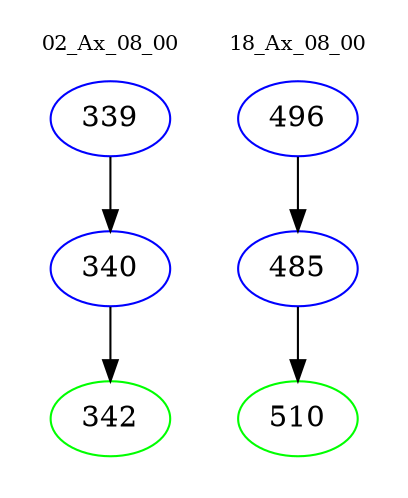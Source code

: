 digraph{
subgraph cluster_0 {
color = white
label = "02_Ax_08_00";
fontsize=10;
T0_339 [label="339", color="blue"]
T0_339 -> T0_340 [color="black"]
T0_340 [label="340", color="blue"]
T0_340 -> T0_342 [color="black"]
T0_342 [label="342", color="green"]
}
subgraph cluster_1 {
color = white
label = "18_Ax_08_00";
fontsize=10;
T1_496 [label="496", color="blue"]
T1_496 -> T1_485 [color="black"]
T1_485 [label="485", color="blue"]
T1_485 -> T1_510 [color="black"]
T1_510 [label="510", color="green"]
}
}
